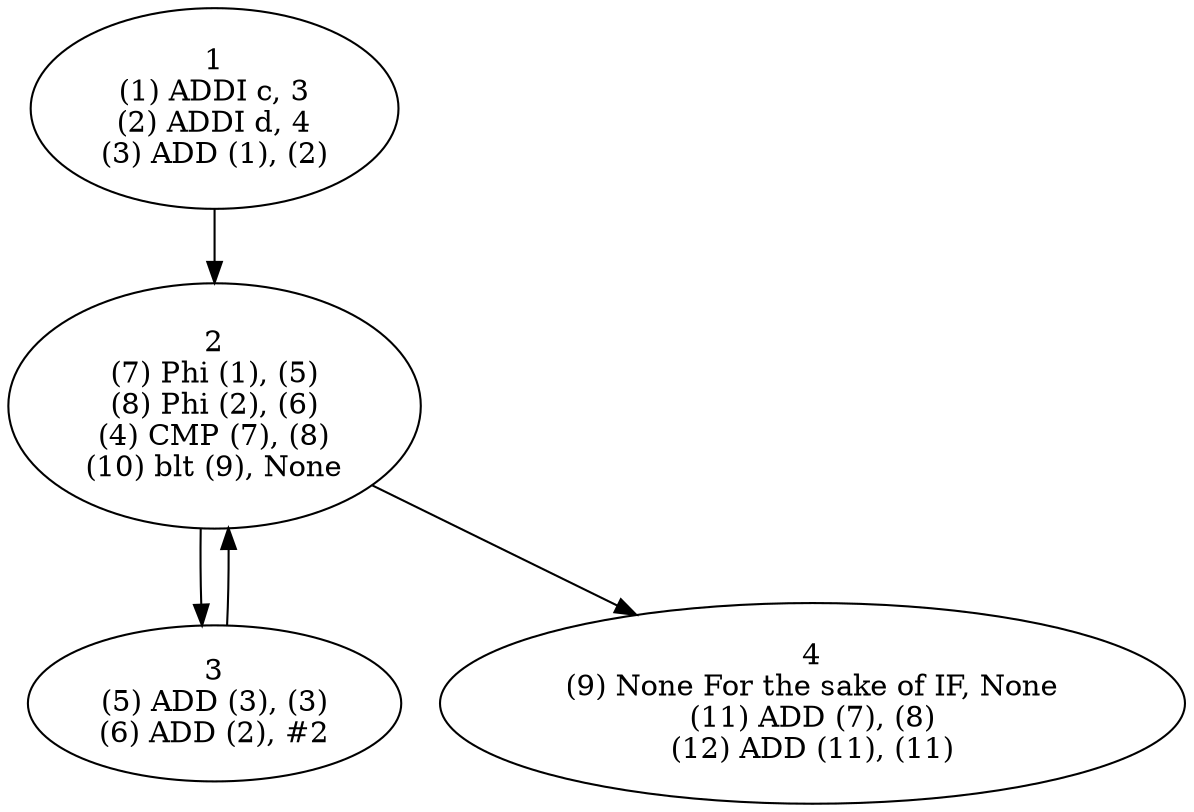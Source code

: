 strict digraph  {
1 [label="1\n(1) ADDI c, 3\n(2) ADDI d, 4\n(3) ADD (1), (2)"];
2 [label="2\n(7) Phi (1), (5)\n(8) Phi (2), (6)\n(4) CMP (7), (8)\n(10) blt (9), None"];
3 [label="3\n(5) ADD (3), (3)\n(6) ADD (2), #2"];
4 [label="4\n(9) None For the sake of IF, None\n(11) ADD (7), (8)\n(12) ADD (11), (11)"];
1 -> 2;
2 -> 3;
2 -> 4;
3 -> 2;
}
